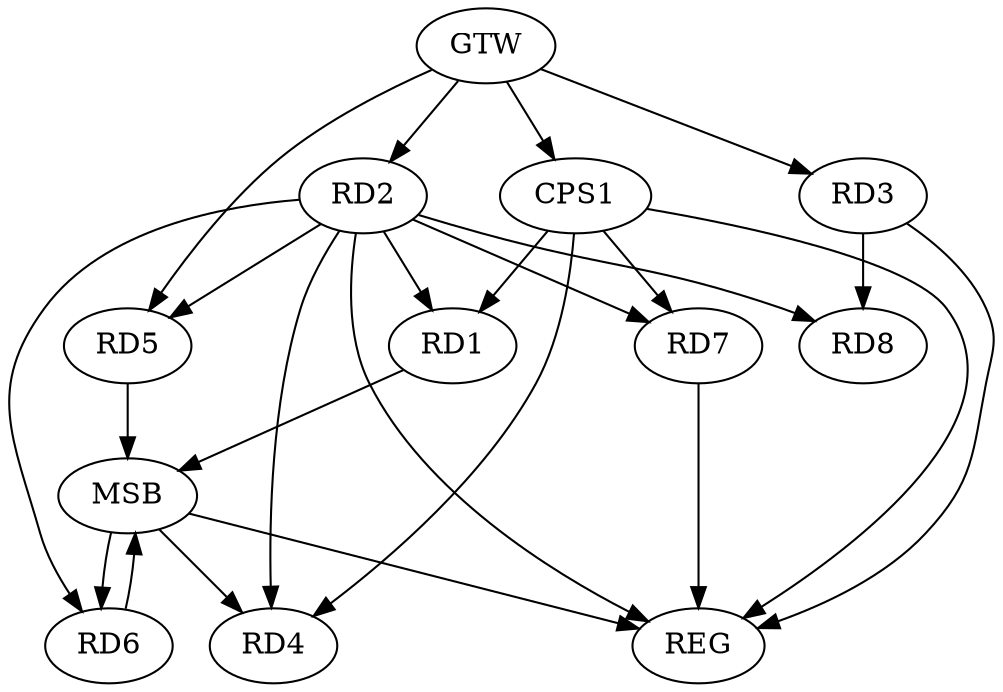 strict digraph G {
  RD1 [ label="RD1" ];
  RD2 [ label="RD2" ];
  RD3 [ label="RD3" ];
  RD4 [ label="RD4" ];
  RD5 [ label="RD5" ];
  RD6 [ label="RD6" ];
  RD7 [ label="RD7" ];
  RD8 [ label="RD8" ];
  CPS1 [ label="CPS1" ];
  GTW [ label="GTW" ];
  REG [ label="REG" ];
  MSB [ label="MSB" ];
  RD2 -> RD7;
  RD2 -> RD8;
  RD3 -> RD8;
  CPS1 -> RD1;
  CPS1 -> RD4;
  CPS1 -> RD7;
  GTW -> RD2;
  GTW -> RD3;
  GTW -> RD5;
  GTW -> CPS1;
  RD2 -> REG;
  RD3 -> REG;
  RD7 -> REG;
  CPS1 -> REG;
  RD1 -> MSB;
  MSB -> REG;
  RD5 -> MSB;
  MSB -> RD6;
  RD6 -> MSB;
  MSB -> RD4;
  RD2 -> RD5;
  RD2 -> RD1;
  RD2 -> RD6;
  RD2 -> RD4;
}
